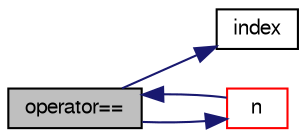 digraph "operator=="
{
  bgcolor="transparent";
  edge [fontname="FreeSans",fontsize="10",labelfontname="FreeSans",labelfontsize="10"];
  node [fontname="FreeSans",fontsize="10",shape=record];
  rankdir="LR";
  Node2452 [label="operator==",height=0.2,width=0.4,color="black", fillcolor="grey75", style="filled", fontcolor="black"];
  Node2452 -> Node2453 [color="midnightblue",fontsize="10",style="solid",fontname="FreeSans"];
  Node2453 [label="index",height=0.2,width=0.4,color="black",URL="$a21486.html#a4a438520bb14406481732edc13c119c7"];
  Node2452 -> Node2454 [color="midnightblue",fontsize="10",style="solid",fontname="FreeSans"];
  Node2454 [label="n",height=0.2,width=0.4,color="red",URL="$a21486.html#ab24331228025b2f3342513002540803b"];
  Node2454 -> Node2452 [color="midnightblue",fontsize="10",style="solid",fontname="FreeSans"];
}
